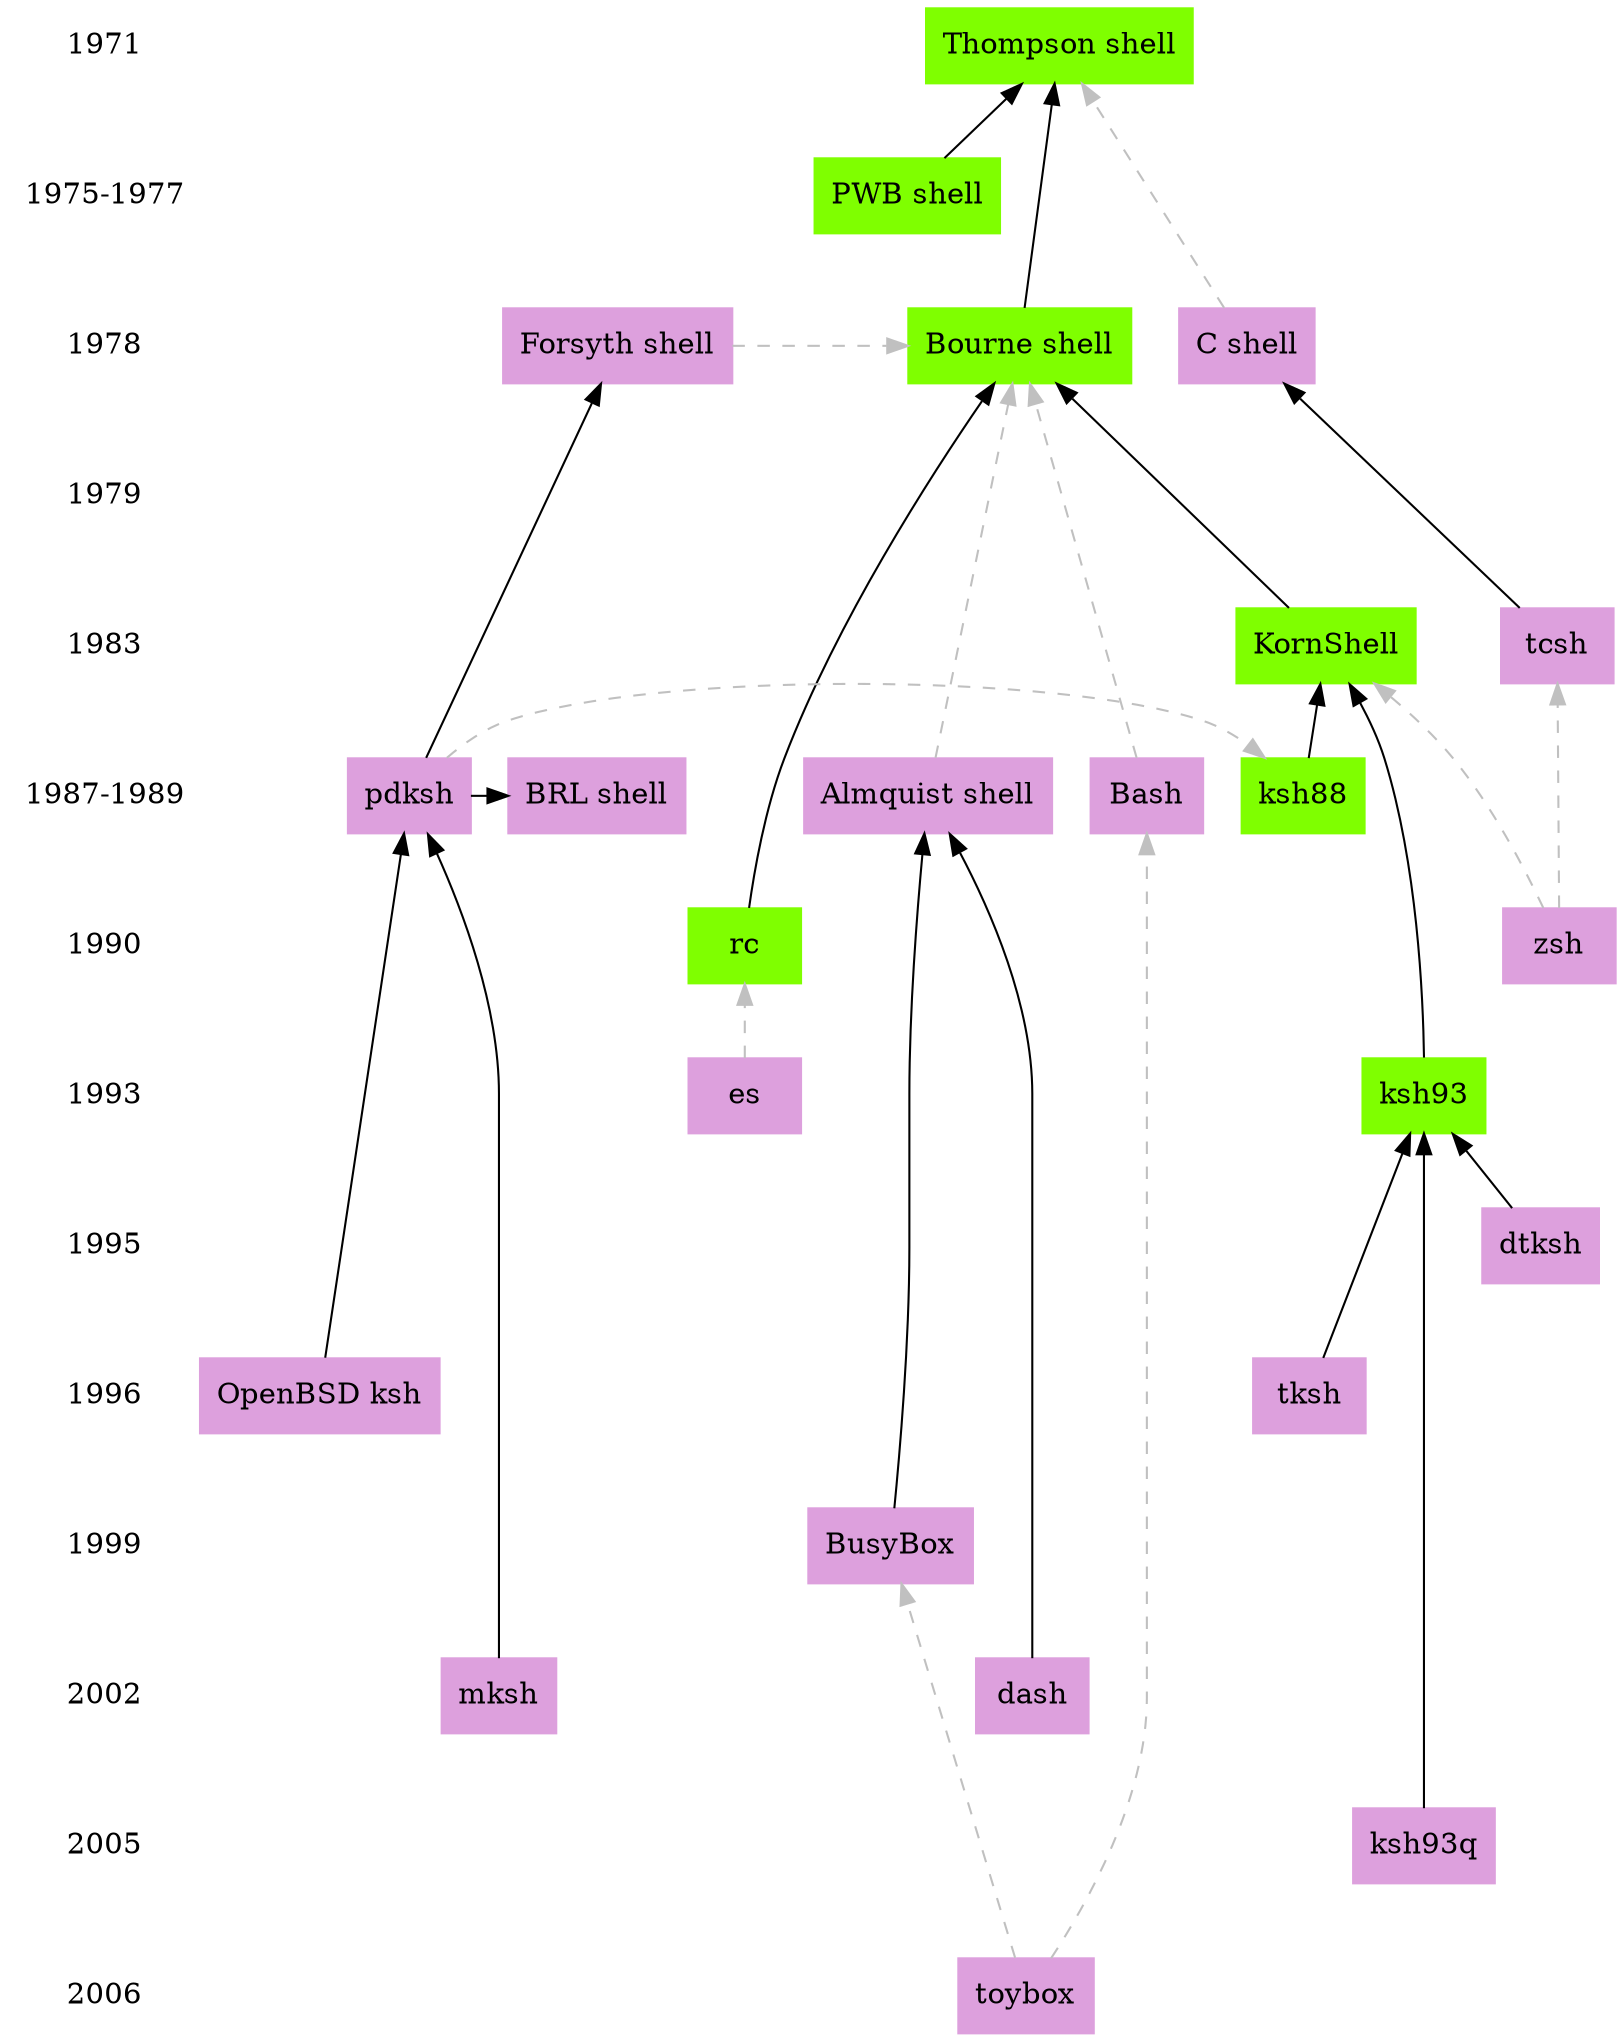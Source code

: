 digraph shells {

{
        edge [ style = invis; ]
        node [ shape = plaintext; ]
        1971 -> "1975-1977" -> 1978 -> 1979 -> 1983 -> "1987-1989" -> 1990 -> 1993 -> 1995 -> 1996 ->1999 -> 2002 -> 2005 -> 2006;
}

edge [ style = solid; ]
node [ shape = box; ]

/*

Proprietary licenses

*/
node [ style=filled, color=chartreuse ];

{ rank = same; 1971; "Thompson shell"; }

{ rank = same; "1975-1977"; "PWB shell"; }

{ rank = same; 1978; "Bourne shell"; }

{ rank = same; "1990" ; rc; }

{ rank = same; 1983; "KornShell"; }

{ rank = same; "1987-1989"; "ksh88"; }

{ rank = same; 1993; "ksh93"; }

/*

Open, free, public licenses

*/
node [ style=filled, color=plum ];

{ rank = same; 1978; "C shell"; }

{ rank = same; "1987-1989"; "BRL shell"; }

{ rank = same; 1978; "Forsyth shell"; }

{ rank = same; 1983; tcsh; }

{ rank = same; "1987-1989"; "Almquist shell"; }

{ rank = same; 2005; "ksh93q"; }

{ rank = same; 2002; dash; }

{ rank = same; "1987-1989"; pdksh; }

{ rank = same; "1987-1989"; Bash; }

{ rank = same; 1993; es; }

{ rank = same; 1990; zsh; }

{ rank = same; 1995; dtksh; }

{ rank = same; 1996; tksh; }

{ rank = same; 1999; BusyBox; }

{ rank = same; 2002; mksh; }

{ rank = same; 2006; toybox; }

{ rank = same; 1996; "OpenBSD ksh"; }

/*

Uses source code from

*/
edge [ style = solid; color = black; ];

"Bourne shell" -> "Thompson shell";
"BusyBox" -> "Almquist shell";
"KornShell" -> "Bourne shell";
"OpenBSD ksh" -> "pdksh";
"PWB shell" -> "Thompson shell";
"dash" -> "Almquist shell";
"dtksh" -> "ksh93";
"ksh88" -> "KornShell";
"ksh93" -> "KornShell";
"ksh93q" -> "ksh93";
"mksh" -> "pdksh";
"pdksh" -> "BRL shell";
"pdksh" -> "Forsyth shell";
"rc" -> "Bourne shell";
"tcsh" -> "C shell";
"tksh" -> "ksh93";

/*

Influenced by/clean reimplementation of

*/
edge [ style = dashed; color = grey; ];

"pdksh" -> ksh88;
"zsh" -> KornShell;
"zsh" -> tcsh;
"Forsyth shell" -> "Bourne shell" ;
"Bash" -> "Bourne shell";
"Almquist shell" -> "Bourne shell";
"C shell" -> "Thompson shell";
"es" -> "rc";
"toybox" -> "BusyBox";
"toybox" -> "Bash"

}
